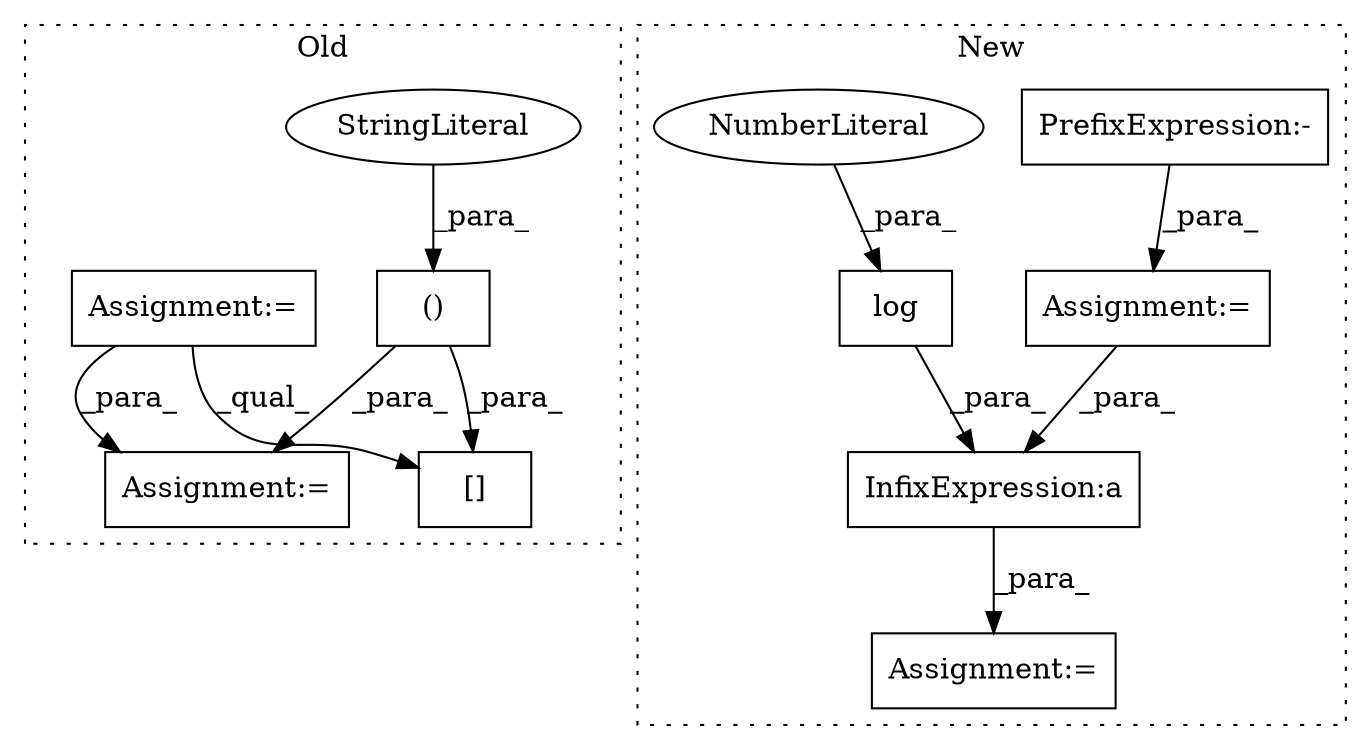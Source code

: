 digraph G {
subgraph cluster0 {
1 [label="()" a="106" s="3365" l="33" shape="box"];
4 [label="Assignment:=" a="7" s="3355" l="1" shape="box"];
5 [label="[]" a="2" s="3358,3398" l="7,2" shape="box"];
6 [label="StringLiteral" a="45" s="3382" l="16" shape="ellipse"];
11 [label="Assignment:=" a="7" s="3305" l="1" shape="box"];
label = "Old";
style="dotted";
}
subgraph cluster1 {
2 [label="log" a="32" s="3406,3411" l="4,1" shape="box"];
3 [label="Assignment:=" a="7" s="3426" l="1" shape="box"];
7 [label="PrefixExpression:-" a="38" s="3354" l="1" shape="box"];
8 [label="InfixExpression:a" a="27" s="3439" l="3" shape="box"];
9 [label="Assignment:=" a="7" s="3330" l="1" shape="box"];
10 [label="NumberLiteral" a="34" s="3410" l="1" shape="ellipse"];
label = "New";
style="dotted";
}
1 -> 4 [label="_para_"];
1 -> 5 [label="_para_"];
2 -> 8 [label="_para_"];
6 -> 1 [label="_para_"];
7 -> 9 [label="_para_"];
8 -> 3 [label="_para_"];
9 -> 8 [label="_para_"];
10 -> 2 [label="_para_"];
11 -> 4 [label="_para_"];
11 -> 5 [label="_qual_"];
}